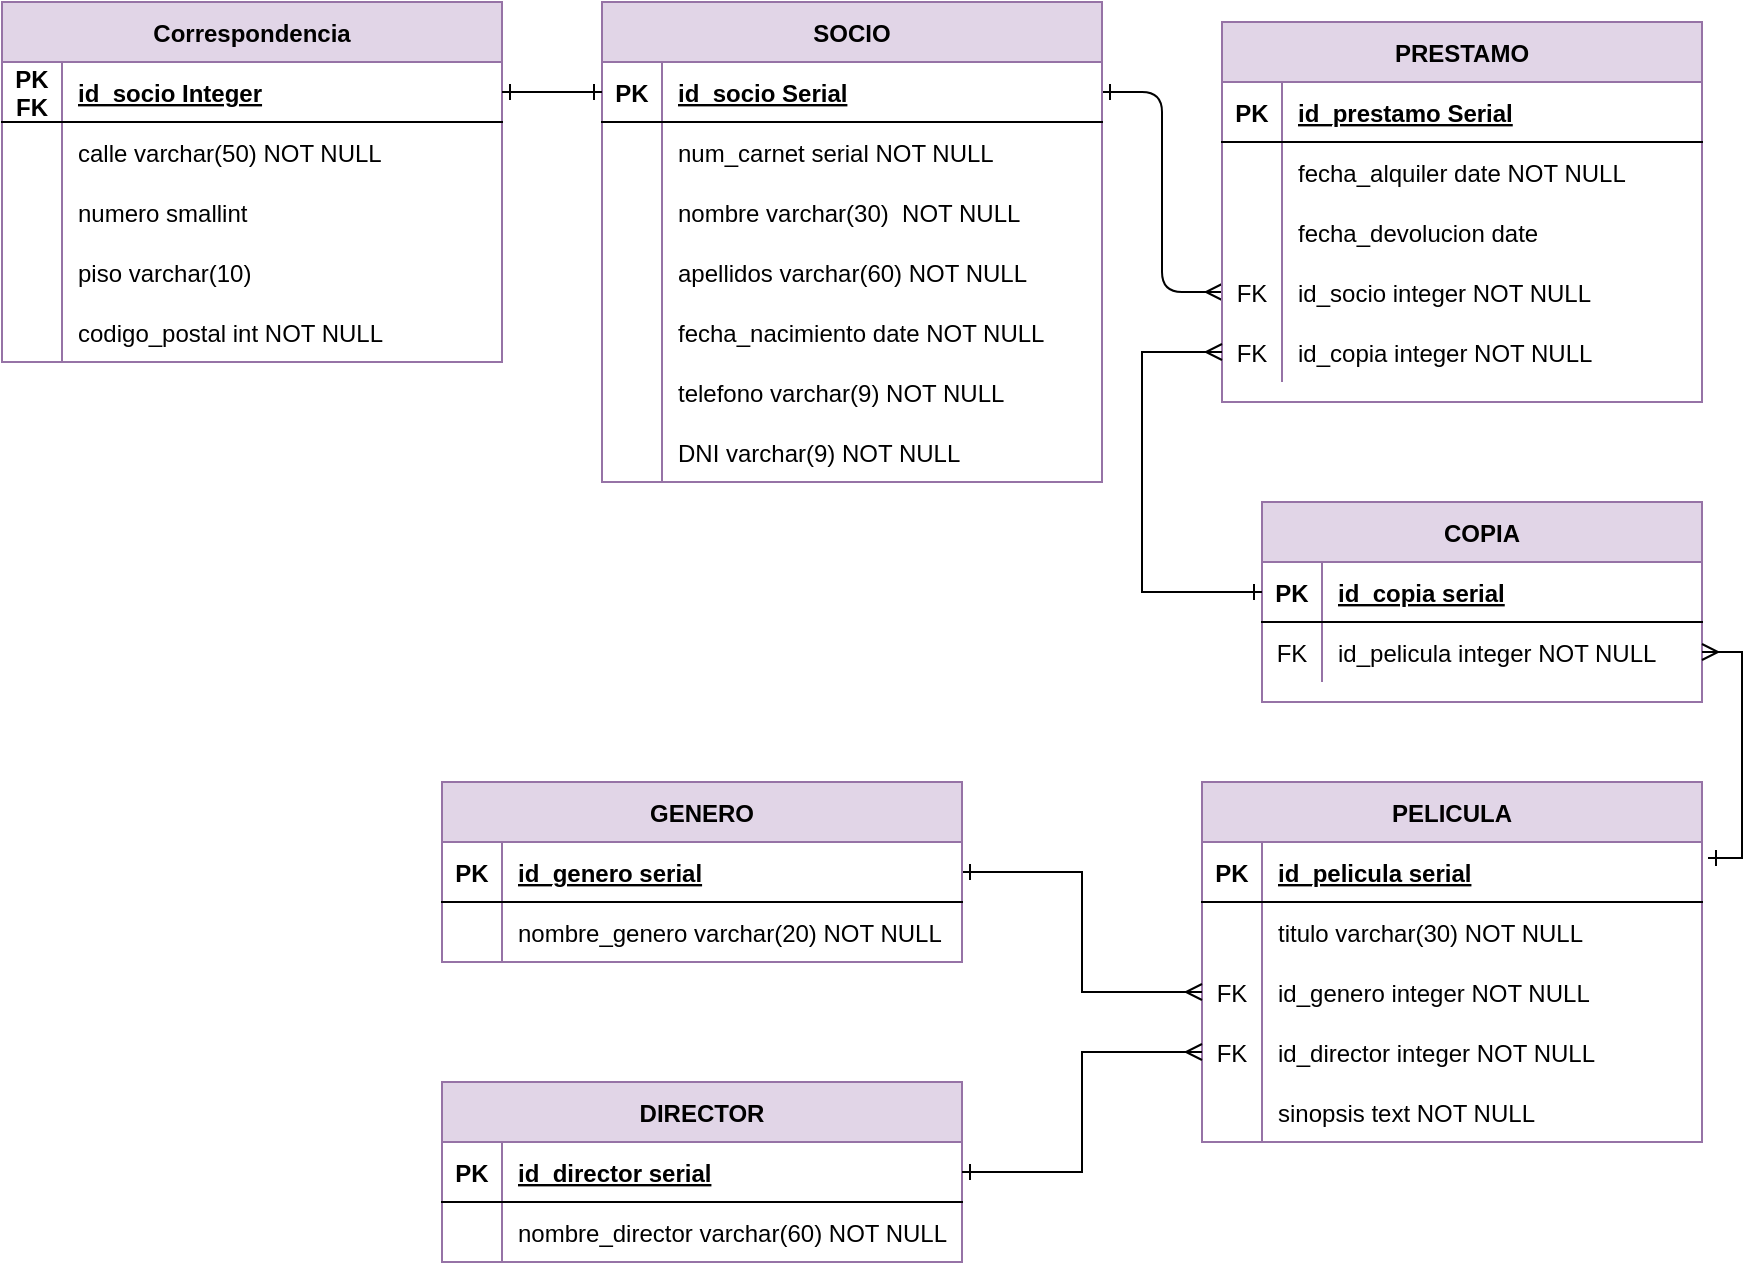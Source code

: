 <mxfile version="24.7.17">
  <diagram id="R2lEEEUBdFMjLlhIrx00" name="Page-1">
    <mxGraphModel dx="880" dy="434" grid="1" gridSize="10" guides="1" tooltips="1" connect="1" arrows="1" fold="1" page="1" pageScale="1" pageWidth="850" pageHeight="1100" math="0" shadow="0" extFonts="Permanent Marker^https://fonts.googleapis.com/css?family=Permanent+Marker">
      <root>
        <mxCell id="0" />
        <mxCell id="1" parent="0" />
        <mxCell id="C-vyLk0tnHw3VtMMgP7b-1" value="" style="edgeStyle=entityRelationEdgeStyle;endArrow=ERmany;startArrow=ERone;endFill=0;startFill=0;exitX=1;exitY=0.5;exitDx=0;exitDy=0;entryX=0;entryY=0.5;entryDx=0;entryDy=0;" parent="1" source="2Xu5eMz9RCIWUrWZiCx1-2" target="2Xu5eMz9RCIWUrWZiCx1-26" edge="1">
          <mxGeometry width="100" height="100" relative="1" as="geometry">
            <mxPoint x="310" y="190" as="sourcePoint" />
            <mxPoint x="410" y="220" as="targetPoint" />
          </mxGeometry>
        </mxCell>
        <mxCell id="C-vyLk0tnHw3VtMMgP7b-2" value="PRESTAMO" style="shape=table;startSize=30;container=1;collapsible=1;childLayout=tableLayout;fixedRows=1;rowLines=0;fontStyle=1;align=center;resizeLast=1;fillColor=#e1d5e7;strokeColor=#9673a6;" parent="1" vertex="1">
          <mxGeometry x="610" y="30" width="240" height="190" as="geometry" />
        </mxCell>
        <mxCell id="C-vyLk0tnHw3VtMMgP7b-3" value="" style="shape=partialRectangle;collapsible=0;dropTarget=0;pointerEvents=0;fillColor=none;points=[[0,0.5],[1,0.5]];portConstraint=eastwest;top=0;left=0;right=0;bottom=1;" parent="C-vyLk0tnHw3VtMMgP7b-2" vertex="1">
          <mxGeometry y="30" width="240" height="30" as="geometry" />
        </mxCell>
        <mxCell id="C-vyLk0tnHw3VtMMgP7b-4" value="PK" style="shape=partialRectangle;overflow=hidden;connectable=0;fillColor=none;top=0;left=0;bottom=0;right=0;fontStyle=1;" parent="C-vyLk0tnHw3VtMMgP7b-3" vertex="1">
          <mxGeometry width="30" height="30" as="geometry">
            <mxRectangle width="30" height="30" as="alternateBounds" />
          </mxGeometry>
        </mxCell>
        <mxCell id="C-vyLk0tnHw3VtMMgP7b-5" value="id_prestamo Serial" style="shape=partialRectangle;overflow=hidden;connectable=0;fillColor=none;top=0;left=0;bottom=0;right=0;align=left;spacingLeft=6;fontStyle=5;" parent="C-vyLk0tnHw3VtMMgP7b-3" vertex="1">
          <mxGeometry x="30" width="210" height="30" as="geometry">
            <mxRectangle width="210" height="30" as="alternateBounds" />
          </mxGeometry>
        </mxCell>
        <mxCell id="C-vyLk0tnHw3VtMMgP7b-6" value="" style="shape=partialRectangle;collapsible=0;dropTarget=0;pointerEvents=0;fillColor=none;points=[[0,0.5],[1,0.5]];portConstraint=eastwest;top=0;left=0;right=0;bottom=0;" parent="C-vyLk0tnHw3VtMMgP7b-2" vertex="1">
          <mxGeometry y="60" width="240" height="30" as="geometry" />
        </mxCell>
        <mxCell id="C-vyLk0tnHw3VtMMgP7b-7" value="" style="shape=partialRectangle;overflow=hidden;connectable=0;fillColor=none;top=0;left=0;bottom=0;right=0;" parent="C-vyLk0tnHw3VtMMgP7b-6" vertex="1">
          <mxGeometry width="30" height="30" as="geometry">
            <mxRectangle width="30" height="30" as="alternateBounds" />
          </mxGeometry>
        </mxCell>
        <mxCell id="C-vyLk0tnHw3VtMMgP7b-8" value="fecha_alquiler date NOT NULL" style="shape=partialRectangle;overflow=hidden;connectable=0;fillColor=none;top=0;left=0;bottom=0;right=0;align=left;spacingLeft=6;" parent="C-vyLk0tnHw3VtMMgP7b-6" vertex="1">
          <mxGeometry x="30" width="210" height="30" as="geometry">
            <mxRectangle width="210" height="30" as="alternateBounds" />
          </mxGeometry>
        </mxCell>
        <mxCell id="C-vyLk0tnHw3VtMMgP7b-9" value="" style="shape=partialRectangle;collapsible=0;dropTarget=0;pointerEvents=0;fillColor=none;points=[[0,0.5],[1,0.5]];portConstraint=eastwest;top=0;left=0;right=0;bottom=0;" parent="C-vyLk0tnHw3VtMMgP7b-2" vertex="1">
          <mxGeometry y="90" width="240" height="30" as="geometry" />
        </mxCell>
        <mxCell id="C-vyLk0tnHw3VtMMgP7b-10" value="" style="shape=partialRectangle;overflow=hidden;connectable=0;fillColor=none;top=0;left=0;bottom=0;right=0;" parent="C-vyLk0tnHw3VtMMgP7b-9" vertex="1">
          <mxGeometry width="30" height="30" as="geometry">
            <mxRectangle width="30" height="30" as="alternateBounds" />
          </mxGeometry>
        </mxCell>
        <mxCell id="C-vyLk0tnHw3VtMMgP7b-11" value="fecha_devolucion date " style="shape=partialRectangle;overflow=hidden;connectable=0;fillColor=none;top=0;left=0;bottom=0;right=0;align=left;spacingLeft=6;" parent="C-vyLk0tnHw3VtMMgP7b-9" vertex="1">
          <mxGeometry x="30" width="210" height="30" as="geometry">
            <mxRectangle width="210" height="30" as="alternateBounds" />
          </mxGeometry>
        </mxCell>
        <mxCell id="2Xu5eMz9RCIWUrWZiCx1-26" style="shape=partialRectangle;collapsible=0;dropTarget=0;pointerEvents=0;fillColor=none;points=[[0,0.5],[1,0.5]];portConstraint=eastwest;top=0;left=0;right=0;bottom=0;" parent="C-vyLk0tnHw3VtMMgP7b-2" vertex="1">
          <mxGeometry y="120" width="240" height="30" as="geometry" />
        </mxCell>
        <mxCell id="2Xu5eMz9RCIWUrWZiCx1-27" value="FK" style="shape=partialRectangle;overflow=hidden;connectable=0;fillColor=none;top=0;left=0;bottom=0;right=0;" parent="2Xu5eMz9RCIWUrWZiCx1-26" vertex="1">
          <mxGeometry width="30" height="30" as="geometry">
            <mxRectangle width="30" height="30" as="alternateBounds" />
          </mxGeometry>
        </mxCell>
        <mxCell id="2Xu5eMz9RCIWUrWZiCx1-28" value="id_socio integer NOT NULL" style="shape=partialRectangle;overflow=hidden;connectable=0;fillColor=none;top=0;left=0;bottom=0;right=0;align=left;spacingLeft=6;" parent="2Xu5eMz9RCIWUrWZiCx1-26" vertex="1">
          <mxGeometry x="30" width="210" height="30" as="geometry">
            <mxRectangle width="210" height="30" as="alternateBounds" />
          </mxGeometry>
        </mxCell>
        <mxCell id="2Xu5eMz9RCIWUrWZiCx1-29" style="shape=partialRectangle;collapsible=0;dropTarget=0;pointerEvents=0;fillColor=none;points=[[0,0.5],[1,0.5]];portConstraint=eastwest;top=0;left=0;right=0;bottom=0;" parent="C-vyLk0tnHw3VtMMgP7b-2" vertex="1">
          <mxGeometry y="150" width="240" height="30" as="geometry" />
        </mxCell>
        <mxCell id="2Xu5eMz9RCIWUrWZiCx1-30" value="FK" style="shape=partialRectangle;overflow=hidden;connectable=0;fillColor=none;top=0;left=0;bottom=0;right=0;" parent="2Xu5eMz9RCIWUrWZiCx1-29" vertex="1">
          <mxGeometry width="30" height="30" as="geometry">
            <mxRectangle width="30" height="30" as="alternateBounds" />
          </mxGeometry>
        </mxCell>
        <mxCell id="2Xu5eMz9RCIWUrWZiCx1-31" value="id_copia integer NOT NULL" style="shape=partialRectangle;overflow=hidden;connectable=0;fillColor=none;top=0;left=0;bottom=0;right=0;align=left;spacingLeft=6;" parent="2Xu5eMz9RCIWUrWZiCx1-29" vertex="1">
          <mxGeometry x="30" width="210" height="30" as="geometry">
            <mxRectangle width="210" height="30" as="alternateBounds" />
          </mxGeometry>
        </mxCell>
        <mxCell id="C-vyLk0tnHw3VtMMgP7b-13" value="COPIA" style="shape=table;startSize=30;container=1;collapsible=1;childLayout=tableLayout;fixedRows=1;rowLines=0;fontStyle=1;align=center;resizeLast=1;fillColor=#e1d5e7;strokeColor=#9673a6;" parent="1" vertex="1">
          <mxGeometry x="630" y="270" width="220" height="100" as="geometry" />
        </mxCell>
        <mxCell id="C-vyLk0tnHw3VtMMgP7b-14" value="" style="shape=partialRectangle;collapsible=0;dropTarget=0;pointerEvents=0;fillColor=none;points=[[0,0.5],[1,0.5]];portConstraint=eastwest;top=0;left=0;right=0;bottom=1;" parent="C-vyLk0tnHw3VtMMgP7b-13" vertex="1">
          <mxGeometry y="30" width="220" height="30" as="geometry" />
        </mxCell>
        <mxCell id="C-vyLk0tnHw3VtMMgP7b-15" value="PK" style="shape=partialRectangle;overflow=hidden;connectable=0;fillColor=none;top=0;left=0;bottom=0;right=0;fontStyle=1;" parent="C-vyLk0tnHw3VtMMgP7b-14" vertex="1">
          <mxGeometry width="30" height="30" as="geometry">
            <mxRectangle width="30" height="30" as="alternateBounds" />
          </mxGeometry>
        </mxCell>
        <mxCell id="C-vyLk0tnHw3VtMMgP7b-16" value="id_copia serial" style="shape=partialRectangle;overflow=hidden;connectable=0;fillColor=none;top=0;left=0;bottom=0;right=0;align=left;spacingLeft=6;fontStyle=5;" parent="C-vyLk0tnHw3VtMMgP7b-14" vertex="1">
          <mxGeometry x="30" width="190" height="30" as="geometry">
            <mxRectangle width="190" height="30" as="alternateBounds" />
          </mxGeometry>
        </mxCell>
        <mxCell id="C-vyLk0tnHw3VtMMgP7b-17" value="" style="shape=partialRectangle;collapsible=0;dropTarget=0;pointerEvents=0;fillColor=none;points=[[0,0.5],[1,0.5]];portConstraint=eastwest;top=0;left=0;right=0;bottom=0;" parent="C-vyLk0tnHw3VtMMgP7b-13" vertex="1">
          <mxGeometry y="60" width="220" height="30" as="geometry" />
        </mxCell>
        <mxCell id="C-vyLk0tnHw3VtMMgP7b-18" value="FK" style="shape=partialRectangle;overflow=hidden;connectable=0;fillColor=none;top=0;left=0;bottom=0;right=0;" parent="C-vyLk0tnHw3VtMMgP7b-17" vertex="1">
          <mxGeometry width="30" height="30" as="geometry">
            <mxRectangle width="30" height="30" as="alternateBounds" />
          </mxGeometry>
        </mxCell>
        <mxCell id="C-vyLk0tnHw3VtMMgP7b-19" value="id_pelicula integer NOT NULL" style="shape=partialRectangle;overflow=hidden;connectable=0;fillColor=none;top=0;left=0;bottom=0;right=0;align=left;spacingLeft=6;" parent="C-vyLk0tnHw3VtMMgP7b-17" vertex="1">
          <mxGeometry x="30" width="190" height="30" as="geometry">
            <mxRectangle width="190" height="30" as="alternateBounds" />
          </mxGeometry>
        </mxCell>
        <mxCell id="2Xu5eMz9RCIWUrWZiCx1-1" value="SOCIO" style="shape=table;startSize=30;container=1;collapsible=1;childLayout=tableLayout;fixedRows=1;rowLines=0;fontStyle=1;align=center;resizeLast=1;fillColor=#e1d5e7;strokeColor=#9673a6;" parent="1" vertex="1">
          <mxGeometry x="300" y="20" width="250" height="240" as="geometry" />
        </mxCell>
        <mxCell id="2Xu5eMz9RCIWUrWZiCx1-2" value="" style="shape=partialRectangle;collapsible=0;dropTarget=0;pointerEvents=0;fillColor=none;points=[[0,0.5],[1,0.5]];portConstraint=eastwest;top=0;left=0;right=0;bottom=1;" parent="2Xu5eMz9RCIWUrWZiCx1-1" vertex="1">
          <mxGeometry y="30" width="250" height="30" as="geometry" />
        </mxCell>
        <mxCell id="2Xu5eMz9RCIWUrWZiCx1-3" value="PK" style="shape=partialRectangle;overflow=hidden;connectable=0;fillColor=none;top=0;left=0;bottom=0;right=0;fontStyle=1;" parent="2Xu5eMz9RCIWUrWZiCx1-2" vertex="1">
          <mxGeometry width="30" height="30" as="geometry">
            <mxRectangle width="30" height="30" as="alternateBounds" />
          </mxGeometry>
        </mxCell>
        <mxCell id="2Xu5eMz9RCIWUrWZiCx1-4" value="id_socio Serial" style="shape=partialRectangle;overflow=hidden;connectable=0;fillColor=none;top=0;left=0;bottom=0;right=0;align=left;spacingLeft=6;fontStyle=5;" parent="2Xu5eMz9RCIWUrWZiCx1-2" vertex="1">
          <mxGeometry x="30" width="220" height="30" as="geometry">
            <mxRectangle width="220" height="30" as="alternateBounds" />
          </mxGeometry>
        </mxCell>
        <mxCell id="Kn3NXxTChgop86FyoB8y-30" style="shape=partialRectangle;collapsible=0;dropTarget=0;pointerEvents=0;fillColor=none;points=[[0,0.5],[1,0.5]];portConstraint=eastwest;top=0;left=0;right=0;bottom=0;" parent="2Xu5eMz9RCIWUrWZiCx1-1" vertex="1">
          <mxGeometry y="60" width="250" height="30" as="geometry" />
        </mxCell>
        <mxCell id="Kn3NXxTChgop86FyoB8y-31" style="shape=partialRectangle;overflow=hidden;connectable=0;fillColor=none;top=0;left=0;bottom=0;right=0;" parent="Kn3NXxTChgop86FyoB8y-30" vertex="1">
          <mxGeometry width="30" height="30" as="geometry">
            <mxRectangle width="30" height="30" as="alternateBounds" />
          </mxGeometry>
        </mxCell>
        <mxCell id="Kn3NXxTChgop86FyoB8y-32" value="num_carnet serial NOT NULL" style="shape=partialRectangle;overflow=hidden;connectable=0;fillColor=none;top=0;left=0;bottom=0;right=0;align=left;spacingLeft=6;" parent="Kn3NXxTChgop86FyoB8y-30" vertex="1">
          <mxGeometry x="30" width="220" height="30" as="geometry">
            <mxRectangle width="220" height="30" as="alternateBounds" />
          </mxGeometry>
        </mxCell>
        <mxCell id="2Xu5eMz9RCIWUrWZiCx1-8" value="" style="shape=partialRectangle;collapsible=0;dropTarget=0;pointerEvents=0;fillColor=none;points=[[0,0.5],[1,0.5]];portConstraint=eastwest;top=0;left=0;right=0;bottom=0;" parent="2Xu5eMz9RCIWUrWZiCx1-1" vertex="1">
          <mxGeometry y="90" width="250" height="30" as="geometry" />
        </mxCell>
        <mxCell id="2Xu5eMz9RCIWUrWZiCx1-9" value="" style="shape=partialRectangle;overflow=hidden;connectable=0;fillColor=none;top=0;left=0;bottom=0;right=0;" parent="2Xu5eMz9RCIWUrWZiCx1-8" vertex="1">
          <mxGeometry width="30" height="30" as="geometry">
            <mxRectangle width="30" height="30" as="alternateBounds" />
          </mxGeometry>
        </mxCell>
        <mxCell id="2Xu5eMz9RCIWUrWZiCx1-10" value="nombre varchar(30)  NOT NULL" style="shape=partialRectangle;overflow=hidden;connectable=0;fillColor=none;top=0;left=0;bottom=0;right=0;align=left;spacingLeft=6;" parent="2Xu5eMz9RCIWUrWZiCx1-8" vertex="1">
          <mxGeometry x="30" width="220" height="30" as="geometry">
            <mxRectangle width="220" height="30" as="alternateBounds" />
          </mxGeometry>
        </mxCell>
        <mxCell id="2Xu5eMz9RCIWUrWZiCx1-11" style="shape=partialRectangle;collapsible=0;dropTarget=0;pointerEvents=0;fillColor=none;points=[[0,0.5],[1,0.5]];portConstraint=eastwest;top=0;left=0;right=0;bottom=0;" parent="2Xu5eMz9RCIWUrWZiCx1-1" vertex="1">
          <mxGeometry y="120" width="250" height="30" as="geometry" />
        </mxCell>
        <mxCell id="2Xu5eMz9RCIWUrWZiCx1-12" style="shape=partialRectangle;overflow=hidden;connectable=0;fillColor=none;top=0;left=0;bottom=0;right=0;" parent="2Xu5eMz9RCIWUrWZiCx1-11" vertex="1">
          <mxGeometry width="30" height="30" as="geometry">
            <mxRectangle width="30" height="30" as="alternateBounds" />
          </mxGeometry>
        </mxCell>
        <mxCell id="2Xu5eMz9RCIWUrWZiCx1-13" value="apellidos varchar(60) NOT NULL" style="shape=partialRectangle;overflow=hidden;connectable=0;fillColor=none;top=0;left=0;bottom=0;right=0;align=left;spacingLeft=6;" parent="2Xu5eMz9RCIWUrWZiCx1-11" vertex="1">
          <mxGeometry x="30" width="220" height="30" as="geometry">
            <mxRectangle width="220" height="30" as="alternateBounds" />
          </mxGeometry>
        </mxCell>
        <mxCell id="2Xu5eMz9RCIWUrWZiCx1-17" style="shape=partialRectangle;collapsible=0;dropTarget=0;pointerEvents=0;fillColor=none;points=[[0,0.5],[1,0.5]];portConstraint=eastwest;top=0;left=0;right=0;bottom=0;" parent="2Xu5eMz9RCIWUrWZiCx1-1" vertex="1">
          <mxGeometry y="150" width="250" height="30" as="geometry" />
        </mxCell>
        <mxCell id="2Xu5eMz9RCIWUrWZiCx1-18" style="shape=partialRectangle;overflow=hidden;connectable=0;fillColor=none;top=0;left=0;bottom=0;right=0;" parent="2Xu5eMz9RCIWUrWZiCx1-17" vertex="1">
          <mxGeometry width="30" height="30" as="geometry">
            <mxRectangle width="30" height="30" as="alternateBounds" />
          </mxGeometry>
        </mxCell>
        <mxCell id="2Xu5eMz9RCIWUrWZiCx1-19" value="fecha_nacimiento date NOT NULL" style="shape=partialRectangle;overflow=hidden;connectable=0;fillColor=none;top=0;left=0;bottom=0;right=0;align=left;spacingLeft=6;" parent="2Xu5eMz9RCIWUrWZiCx1-17" vertex="1">
          <mxGeometry x="30" width="220" height="30" as="geometry">
            <mxRectangle width="220" height="30" as="alternateBounds" />
          </mxGeometry>
        </mxCell>
        <mxCell id="2Xu5eMz9RCIWUrWZiCx1-20" style="shape=partialRectangle;collapsible=0;dropTarget=0;pointerEvents=0;fillColor=none;points=[[0,0.5],[1,0.5]];portConstraint=eastwest;top=0;left=0;right=0;bottom=0;" parent="2Xu5eMz9RCIWUrWZiCx1-1" vertex="1">
          <mxGeometry y="180" width="250" height="30" as="geometry" />
        </mxCell>
        <mxCell id="2Xu5eMz9RCIWUrWZiCx1-21" style="shape=partialRectangle;overflow=hidden;connectable=0;fillColor=none;top=0;left=0;bottom=0;right=0;" parent="2Xu5eMz9RCIWUrWZiCx1-20" vertex="1">
          <mxGeometry width="30" height="30" as="geometry">
            <mxRectangle width="30" height="30" as="alternateBounds" />
          </mxGeometry>
        </mxCell>
        <mxCell id="2Xu5eMz9RCIWUrWZiCx1-22" value="telefono varchar(9) NOT NULL" style="shape=partialRectangle;overflow=hidden;connectable=0;fillColor=none;top=0;left=0;bottom=0;right=0;align=left;spacingLeft=6;" parent="2Xu5eMz9RCIWUrWZiCx1-20" vertex="1">
          <mxGeometry x="30" width="220" height="30" as="geometry">
            <mxRectangle width="220" height="30" as="alternateBounds" />
          </mxGeometry>
        </mxCell>
        <mxCell id="2Xu5eMz9RCIWUrWZiCx1-23" style="shape=partialRectangle;collapsible=0;dropTarget=0;pointerEvents=0;fillColor=none;points=[[0,0.5],[1,0.5]];portConstraint=eastwest;top=0;left=0;right=0;bottom=0;" parent="2Xu5eMz9RCIWUrWZiCx1-1" vertex="1">
          <mxGeometry y="210" width="250" height="30" as="geometry" />
        </mxCell>
        <mxCell id="2Xu5eMz9RCIWUrWZiCx1-24" style="shape=partialRectangle;overflow=hidden;connectable=0;fillColor=none;top=0;left=0;bottom=0;right=0;" parent="2Xu5eMz9RCIWUrWZiCx1-23" vertex="1">
          <mxGeometry width="30" height="30" as="geometry">
            <mxRectangle width="30" height="30" as="alternateBounds" />
          </mxGeometry>
        </mxCell>
        <mxCell id="2Xu5eMz9RCIWUrWZiCx1-25" value="DNI varchar(9) NOT NULL" style="shape=partialRectangle;overflow=hidden;connectable=0;fillColor=none;top=0;left=0;bottom=0;right=0;align=left;spacingLeft=6;" parent="2Xu5eMz9RCIWUrWZiCx1-23" vertex="1">
          <mxGeometry x="30" width="220" height="30" as="geometry">
            <mxRectangle width="220" height="30" as="alternateBounds" />
          </mxGeometry>
        </mxCell>
        <mxCell id="2Xu5eMz9RCIWUrWZiCx1-46" value="PELICULA" style="shape=table;startSize=30;container=1;collapsible=1;childLayout=tableLayout;fixedRows=1;rowLines=0;fontStyle=1;align=center;resizeLast=1;fillColor=#e1d5e7;strokeColor=#9673a6;" parent="1" vertex="1">
          <mxGeometry x="600" y="410" width="250" height="180" as="geometry" />
        </mxCell>
        <mxCell id="2Xu5eMz9RCIWUrWZiCx1-47" value="" style="shape=partialRectangle;collapsible=0;dropTarget=0;pointerEvents=0;fillColor=none;points=[[0,0.5],[1,0.5]];portConstraint=eastwest;top=0;left=0;right=0;bottom=1;" parent="2Xu5eMz9RCIWUrWZiCx1-46" vertex="1">
          <mxGeometry y="30" width="250" height="30" as="geometry" />
        </mxCell>
        <mxCell id="2Xu5eMz9RCIWUrWZiCx1-48" value="PK" style="shape=partialRectangle;overflow=hidden;connectable=0;fillColor=none;top=0;left=0;bottom=0;right=0;fontStyle=1;" parent="2Xu5eMz9RCIWUrWZiCx1-47" vertex="1">
          <mxGeometry width="30" height="30" as="geometry">
            <mxRectangle width="30" height="30" as="alternateBounds" />
          </mxGeometry>
        </mxCell>
        <mxCell id="2Xu5eMz9RCIWUrWZiCx1-49" value="id_pelicula serial" style="shape=partialRectangle;overflow=hidden;connectable=0;fillColor=none;top=0;left=0;bottom=0;right=0;align=left;spacingLeft=6;fontStyle=5;" parent="2Xu5eMz9RCIWUrWZiCx1-47" vertex="1">
          <mxGeometry x="30" width="220" height="30" as="geometry">
            <mxRectangle width="220" height="30" as="alternateBounds" />
          </mxGeometry>
        </mxCell>
        <mxCell id="2Xu5eMz9RCIWUrWZiCx1-50" value="" style="shape=partialRectangle;collapsible=0;dropTarget=0;pointerEvents=0;fillColor=none;points=[[0,0.5],[1,0.5]];portConstraint=eastwest;top=0;left=0;right=0;bottom=0;" parent="2Xu5eMz9RCIWUrWZiCx1-46" vertex="1">
          <mxGeometry y="60" width="250" height="30" as="geometry" />
        </mxCell>
        <mxCell id="2Xu5eMz9RCIWUrWZiCx1-51" value="" style="shape=partialRectangle;overflow=hidden;connectable=0;fillColor=none;top=0;left=0;bottom=0;right=0;" parent="2Xu5eMz9RCIWUrWZiCx1-50" vertex="1">
          <mxGeometry width="30" height="30" as="geometry">
            <mxRectangle width="30" height="30" as="alternateBounds" />
          </mxGeometry>
        </mxCell>
        <mxCell id="2Xu5eMz9RCIWUrWZiCx1-52" value="titulo varchar(30) NOT NULL" style="shape=partialRectangle;overflow=hidden;connectable=0;fillColor=none;top=0;left=0;bottom=0;right=0;align=left;spacingLeft=6;" parent="2Xu5eMz9RCIWUrWZiCx1-50" vertex="1">
          <mxGeometry x="30" width="220" height="30" as="geometry">
            <mxRectangle width="220" height="30" as="alternateBounds" />
          </mxGeometry>
        </mxCell>
        <mxCell id="2Xu5eMz9RCIWUrWZiCx1-53" style="shape=partialRectangle;collapsible=0;dropTarget=0;pointerEvents=0;fillColor=none;points=[[0,0.5],[1,0.5]];portConstraint=eastwest;top=0;left=0;right=0;bottom=0;" parent="2Xu5eMz9RCIWUrWZiCx1-46" vertex="1">
          <mxGeometry y="90" width="250" height="30" as="geometry" />
        </mxCell>
        <mxCell id="2Xu5eMz9RCIWUrWZiCx1-54" value="FK" style="shape=partialRectangle;overflow=hidden;connectable=0;fillColor=none;top=0;left=0;bottom=0;right=0;" parent="2Xu5eMz9RCIWUrWZiCx1-53" vertex="1">
          <mxGeometry width="30" height="30" as="geometry">
            <mxRectangle width="30" height="30" as="alternateBounds" />
          </mxGeometry>
        </mxCell>
        <mxCell id="2Xu5eMz9RCIWUrWZiCx1-55" value="id_genero integer NOT NULL" style="shape=partialRectangle;overflow=hidden;connectable=0;fillColor=none;top=0;left=0;bottom=0;right=0;align=left;spacingLeft=6;" parent="2Xu5eMz9RCIWUrWZiCx1-53" vertex="1">
          <mxGeometry x="30" width="220" height="30" as="geometry">
            <mxRectangle width="220" height="30" as="alternateBounds" />
          </mxGeometry>
        </mxCell>
        <mxCell id="2Xu5eMz9RCIWUrWZiCx1-56" style="shape=partialRectangle;collapsible=0;dropTarget=0;pointerEvents=0;fillColor=none;points=[[0,0.5],[1,0.5]];portConstraint=eastwest;top=0;left=0;right=0;bottom=0;" parent="2Xu5eMz9RCIWUrWZiCx1-46" vertex="1">
          <mxGeometry y="120" width="250" height="30" as="geometry" />
        </mxCell>
        <mxCell id="2Xu5eMz9RCIWUrWZiCx1-57" value="FK" style="shape=partialRectangle;overflow=hidden;connectable=0;fillColor=none;top=0;left=0;bottom=0;right=0;" parent="2Xu5eMz9RCIWUrWZiCx1-56" vertex="1">
          <mxGeometry width="30" height="30" as="geometry">
            <mxRectangle width="30" height="30" as="alternateBounds" />
          </mxGeometry>
        </mxCell>
        <mxCell id="2Xu5eMz9RCIWUrWZiCx1-58" value="id_director integer NOT NULL" style="shape=partialRectangle;overflow=hidden;connectable=0;fillColor=none;top=0;left=0;bottom=0;right=0;align=left;spacingLeft=6;" parent="2Xu5eMz9RCIWUrWZiCx1-56" vertex="1">
          <mxGeometry x="30" width="220" height="30" as="geometry">
            <mxRectangle width="220" height="30" as="alternateBounds" />
          </mxGeometry>
        </mxCell>
        <mxCell id="2Xu5eMz9RCIWUrWZiCx1-59" style="shape=partialRectangle;collapsible=0;dropTarget=0;pointerEvents=0;fillColor=none;points=[[0,0.5],[1,0.5]];portConstraint=eastwest;top=0;left=0;right=0;bottom=0;" parent="2Xu5eMz9RCIWUrWZiCx1-46" vertex="1">
          <mxGeometry y="150" width="250" height="30" as="geometry" />
        </mxCell>
        <mxCell id="2Xu5eMz9RCIWUrWZiCx1-60" style="shape=partialRectangle;overflow=hidden;connectable=0;fillColor=none;top=0;left=0;bottom=0;right=0;" parent="2Xu5eMz9RCIWUrWZiCx1-59" vertex="1">
          <mxGeometry width="30" height="30" as="geometry">
            <mxRectangle width="30" height="30" as="alternateBounds" />
          </mxGeometry>
        </mxCell>
        <mxCell id="2Xu5eMz9RCIWUrWZiCx1-61" value="sinopsis text NOT NULL" style="shape=partialRectangle;overflow=hidden;connectable=0;fillColor=none;top=0;left=0;bottom=0;right=0;align=left;spacingLeft=6;" parent="2Xu5eMz9RCIWUrWZiCx1-59" vertex="1">
          <mxGeometry x="30" width="220" height="30" as="geometry">
            <mxRectangle width="220" height="30" as="alternateBounds" />
          </mxGeometry>
        </mxCell>
        <mxCell id="2Xu5eMz9RCIWUrWZiCx1-69" style="edgeStyle=orthogonalEdgeStyle;rounded=0;orthogonalLoop=1;jettySize=auto;html=1;startArrow=ERone;startFill=0;endArrow=ERmany;endFill=0;entryX=1;entryY=0.5;entryDx=0;entryDy=0;exitX=1.012;exitY=0.267;exitDx=0;exitDy=0;exitPerimeter=0;" parent="1" source="2Xu5eMz9RCIWUrWZiCx1-47" target="C-vyLk0tnHw3VtMMgP7b-17" edge="1">
          <mxGeometry relative="1" as="geometry">
            <mxPoint x="610" y="210" as="sourcePoint" />
            <mxPoint x="630" y="180" as="targetPoint" />
          </mxGeometry>
        </mxCell>
        <mxCell id="2Xu5eMz9RCIWUrWZiCx1-70" value="Correspondencia" style="shape=table;startSize=30;container=1;collapsible=1;childLayout=tableLayout;fixedRows=1;rowLines=0;fontStyle=1;align=center;resizeLast=1;fillColor=#e1d5e7;strokeColor=#9673a6;" parent="1" vertex="1">
          <mxGeometry y="20" width="250" height="180" as="geometry" />
        </mxCell>
        <mxCell id="2Xu5eMz9RCIWUrWZiCx1-71" value="" style="shape=partialRectangle;collapsible=0;dropTarget=0;pointerEvents=0;fillColor=none;points=[[0,0.5],[1,0.5]];portConstraint=eastwest;top=0;left=0;right=0;bottom=1;" parent="2Xu5eMz9RCIWUrWZiCx1-70" vertex="1">
          <mxGeometry y="30" width="250" height="30" as="geometry" />
        </mxCell>
        <mxCell id="2Xu5eMz9RCIWUrWZiCx1-72" value="PK&#xa;FK" style="shape=partialRectangle;overflow=hidden;connectable=0;fillColor=none;top=0;left=0;bottom=0;right=0;fontStyle=1;" parent="2Xu5eMz9RCIWUrWZiCx1-71" vertex="1">
          <mxGeometry width="30" height="30" as="geometry">
            <mxRectangle width="30" height="30" as="alternateBounds" />
          </mxGeometry>
        </mxCell>
        <mxCell id="2Xu5eMz9RCIWUrWZiCx1-73" value="id_socio Integer" style="shape=partialRectangle;overflow=hidden;connectable=0;fillColor=none;top=0;left=0;bottom=0;right=0;align=left;spacingLeft=6;fontStyle=5;" parent="2Xu5eMz9RCIWUrWZiCx1-71" vertex="1">
          <mxGeometry x="30" width="220" height="30" as="geometry">
            <mxRectangle width="220" height="30" as="alternateBounds" />
          </mxGeometry>
        </mxCell>
        <mxCell id="2Xu5eMz9RCIWUrWZiCx1-74" value="" style="shape=partialRectangle;collapsible=0;dropTarget=0;pointerEvents=0;fillColor=none;points=[[0,0.5],[1,0.5]];portConstraint=eastwest;top=0;left=0;right=0;bottom=0;" parent="2Xu5eMz9RCIWUrWZiCx1-70" vertex="1">
          <mxGeometry y="60" width="250" height="30" as="geometry" />
        </mxCell>
        <mxCell id="2Xu5eMz9RCIWUrWZiCx1-75" value="" style="shape=partialRectangle;overflow=hidden;connectable=0;fillColor=none;top=0;left=0;bottom=0;right=0;" parent="2Xu5eMz9RCIWUrWZiCx1-74" vertex="1">
          <mxGeometry width="30" height="30" as="geometry">
            <mxRectangle width="30" height="30" as="alternateBounds" />
          </mxGeometry>
        </mxCell>
        <mxCell id="2Xu5eMz9RCIWUrWZiCx1-76" value="calle varchar(50) NOT NULL" style="shape=partialRectangle;overflow=hidden;connectable=0;fillColor=none;top=0;left=0;bottom=0;right=0;align=left;spacingLeft=6;" parent="2Xu5eMz9RCIWUrWZiCx1-74" vertex="1">
          <mxGeometry x="30" width="220" height="30" as="geometry">
            <mxRectangle width="220" height="30" as="alternateBounds" />
          </mxGeometry>
        </mxCell>
        <mxCell id="2Xu5eMz9RCIWUrWZiCx1-80" style="shape=partialRectangle;collapsible=0;dropTarget=0;pointerEvents=0;fillColor=none;points=[[0,0.5],[1,0.5]];portConstraint=eastwest;top=0;left=0;right=0;bottom=0;" parent="2Xu5eMz9RCIWUrWZiCx1-70" vertex="1">
          <mxGeometry y="90" width="250" height="30" as="geometry" />
        </mxCell>
        <mxCell id="2Xu5eMz9RCIWUrWZiCx1-81" style="shape=partialRectangle;overflow=hidden;connectable=0;fillColor=none;top=0;left=0;bottom=0;right=0;" parent="2Xu5eMz9RCIWUrWZiCx1-80" vertex="1">
          <mxGeometry width="30" height="30" as="geometry">
            <mxRectangle width="30" height="30" as="alternateBounds" />
          </mxGeometry>
        </mxCell>
        <mxCell id="2Xu5eMz9RCIWUrWZiCx1-82" value="numero smallint" style="shape=partialRectangle;overflow=hidden;connectable=0;fillColor=none;top=0;left=0;bottom=0;right=0;align=left;spacingLeft=6;" parent="2Xu5eMz9RCIWUrWZiCx1-80" vertex="1">
          <mxGeometry x="30" width="220" height="30" as="geometry">
            <mxRectangle width="220" height="30" as="alternateBounds" />
          </mxGeometry>
        </mxCell>
        <mxCell id="2Xu5eMz9RCIWUrWZiCx1-83" style="shape=partialRectangle;collapsible=0;dropTarget=0;pointerEvents=0;fillColor=none;points=[[0,0.5],[1,0.5]];portConstraint=eastwest;top=0;left=0;right=0;bottom=0;" parent="2Xu5eMz9RCIWUrWZiCx1-70" vertex="1">
          <mxGeometry y="120" width="250" height="30" as="geometry" />
        </mxCell>
        <mxCell id="2Xu5eMz9RCIWUrWZiCx1-84" style="shape=partialRectangle;overflow=hidden;connectable=0;fillColor=none;top=0;left=0;bottom=0;right=0;" parent="2Xu5eMz9RCIWUrWZiCx1-83" vertex="1">
          <mxGeometry width="30" height="30" as="geometry">
            <mxRectangle width="30" height="30" as="alternateBounds" />
          </mxGeometry>
        </mxCell>
        <mxCell id="2Xu5eMz9RCIWUrWZiCx1-85" value="piso varchar(10)" style="shape=partialRectangle;overflow=hidden;connectable=0;fillColor=none;top=0;left=0;bottom=0;right=0;align=left;spacingLeft=6;" parent="2Xu5eMz9RCIWUrWZiCx1-83" vertex="1">
          <mxGeometry x="30" width="220" height="30" as="geometry">
            <mxRectangle width="220" height="30" as="alternateBounds" />
          </mxGeometry>
        </mxCell>
        <mxCell id="2Xu5eMz9RCIWUrWZiCx1-86" style="shape=partialRectangle;collapsible=0;dropTarget=0;pointerEvents=0;fillColor=none;points=[[0,0.5],[1,0.5]];portConstraint=eastwest;top=0;left=0;right=0;bottom=0;" parent="2Xu5eMz9RCIWUrWZiCx1-70" vertex="1">
          <mxGeometry y="150" width="250" height="30" as="geometry" />
        </mxCell>
        <mxCell id="2Xu5eMz9RCIWUrWZiCx1-87" style="shape=partialRectangle;overflow=hidden;connectable=0;fillColor=none;top=0;left=0;bottom=0;right=0;" parent="2Xu5eMz9RCIWUrWZiCx1-86" vertex="1">
          <mxGeometry width="30" height="30" as="geometry">
            <mxRectangle width="30" height="30" as="alternateBounds" />
          </mxGeometry>
        </mxCell>
        <mxCell id="2Xu5eMz9RCIWUrWZiCx1-88" value="codigo_postal int NOT NULL" style="shape=partialRectangle;overflow=hidden;connectable=0;fillColor=none;top=0;left=0;bottom=0;right=0;align=left;spacingLeft=6;" parent="2Xu5eMz9RCIWUrWZiCx1-86" vertex="1">
          <mxGeometry x="30" width="220" height="30" as="geometry">
            <mxRectangle width="220" height="30" as="alternateBounds" />
          </mxGeometry>
        </mxCell>
        <mxCell id="2Xu5eMz9RCIWUrWZiCx1-89" style="edgeStyle=orthogonalEdgeStyle;rounded=0;orthogonalLoop=1;jettySize=auto;html=1;exitX=0;exitY=0.5;exitDx=0;exitDy=0;startArrow=ERone;startFill=0;endArrow=ERone;endFill=0;entryX=1;entryY=0.25;entryDx=0;entryDy=0;" parent="1" source="2Xu5eMz9RCIWUrWZiCx1-2" target="2Xu5eMz9RCIWUrWZiCx1-70" edge="1">
          <mxGeometry relative="1" as="geometry">
            <mxPoint x="20" y="120" as="sourcePoint" />
            <mxPoint x="20" y="360" as="targetPoint" />
          </mxGeometry>
        </mxCell>
        <mxCell id="Kn3NXxTChgop86FyoB8y-10" style="edgeStyle=orthogonalEdgeStyle;rounded=0;orthogonalLoop=1;jettySize=auto;html=1;entryX=0;entryY=0.5;entryDx=0;entryDy=0;startArrow=ERone;startFill=0;endArrow=ERmany;endFill=0;" parent="1" source="Kn3NXxTChgop86FyoB8y-3" target="2Xu5eMz9RCIWUrWZiCx1-53" edge="1">
          <mxGeometry relative="1" as="geometry" />
        </mxCell>
        <mxCell id="Kn3NXxTChgop86FyoB8y-3" value="GENERO" style="shape=table;startSize=30;container=1;collapsible=1;childLayout=tableLayout;fixedRows=1;rowLines=0;fontStyle=1;align=center;resizeLast=1;fillColor=#e1d5e7;strokeColor=#9673a6;" parent="1" vertex="1">
          <mxGeometry x="220" y="410" width="260" height="90" as="geometry" />
        </mxCell>
        <mxCell id="Kn3NXxTChgop86FyoB8y-4" value="" style="shape=partialRectangle;collapsible=0;dropTarget=0;pointerEvents=0;fillColor=none;points=[[0,0.5],[1,0.5]];portConstraint=eastwest;top=0;left=0;right=0;bottom=1;" parent="Kn3NXxTChgop86FyoB8y-3" vertex="1">
          <mxGeometry y="30" width="260" height="30" as="geometry" />
        </mxCell>
        <mxCell id="Kn3NXxTChgop86FyoB8y-5" value="PK" style="shape=partialRectangle;overflow=hidden;connectable=0;fillColor=none;top=0;left=0;bottom=0;right=0;fontStyle=1;" parent="Kn3NXxTChgop86FyoB8y-4" vertex="1">
          <mxGeometry width="30" height="30" as="geometry">
            <mxRectangle width="30" height="30" as="alternateBounds" />
          </mxGeometry>
        </mxCell>
        <mxCell id="Kn3NXxTChgop86FyoB8y-6" value="id_genero serial" style="shape=partialRectangle;overflow=hidden;connectable=0;fillColor=none;top=0;left=0;bottom=0;right=0;align=left;spacingLeft=6;fontStyle=5;" parent="Kn3NXxTChgop86FyoB8y-4" vertex="1">
          <mxGeometry x="30" width="230" height="30" as="geometry">
            <mxRectangle width="230" height="30" as="alternateBounds" />
          </mxGeometry>
        </mxCell>
        <mxCell id="Kn3NXxTChgop86FyoB8y-7" value="" style="shape=partialRectangle;collapsible=0;dropTarget=0;pointerEvents=0;fillColor=none;points=[[0,0.5],[1,0.5]];portConstraint=eastwest;top=0;left=0;right=0;bottom=0;" parent="Kn3NXxTChgop86FyoB8y-3" vertex="1">
          <mxGeometry y="60" width="260" height="30" as="geometry" />
        </mxCell>
        <mxCell id="Kn3NXxTChgop86FyoB8y-8" value="" style="shape=partialRectangle;overflow=hidden;connectable=0;fillColor=none;top=0;left=0;bottom=0;right=0;" parent="Kn3NXxTChgop86FyoB8y-7" vertex="1">
          <mxGeometry width="30" height="30" as="geometry">
            <mxRectangle width="30" height="30" as="alternateBounds" />
          </mxGeometry>
        </mxCell>
        <mxCell id="Kn3NXxTChgop86FyoB8y-9" value="nombre_genero varchar(20) NOT NULL" style="shape=partialRectangle;overflow=hidden;connectable=0;fillColor=none;top=0;left=0;bottom=0;right=0;align=left;spacingLeft=6;" parent="Kn3NXxTChgop86FyoB8y-7" vertex="1">
          <mxGeometry x="30" width="230" height="30" as="geometry">
            <mxRectangle width="230" height="30" as="alternateBounds" />
          </mxGeometry>
        </mxCell>
        <mxCell id="Kn3NXxTChgop86FyoB8y-11" value="DIRECTOR" style="shape=table;startSize=30;container=1;collapsible=1;childLayout=tableLayout;fixedRows=1;rowLines=0;fontStyle=1;align=center;resizeLast=1;fillColor=#e1d5e7;strokeColor=#9673a6;" parent="1" vertex="1">
          <mxGeometry x="220" y="560" width="260" height="90" as="geometry" />
        </mxCell>
        <mxCell id="Kn3NXxTChgop86FyoB8y-12" value="" style="shape=partialRectangle;collapsible=0;dropTarget=0;pointerEvents=0;fillColor=none;points=[[0,0.5],[1,0.5]];portConstraint=eastwest;top=0;left=0;right=0;bottom=1;" parent="Kn3NXxTChgop86FyoB8y-11" vertex="1">
          <mxGeometry y="30" width="260" height="30" as="geometry" />
        </mxCell>
        <mxCell id="Kn3NXxTChgop86FyoB8y-13" value="PK" style="shape=partialRectangle;overflow=hidden;connectable=0;fillColor=none;top=0;left=0;bottom=0;right=0;fontStyle=1;" parent="Kn3NXxTChgop86FyoB8y-12" vertex="1">
          <mxGeometry width="30" height="30" as="geometry">
            <mxRectangle width="30" height="30" as="alternateBounds" />
          </mxGeometry>
        </mxCell>
        <mxCell id="Kn3NXxTChgop86FyoB8y-14" value="id_director serial" style="shape=partialRectangle;overflow=hidden;connectable=0;fillColor=none;top=0;left=0;bottom=0;right=0;align=left;spacingLeft=6;fontStyle=5;" parent="Kn3NXxTChgop86FyoB8y-12" vertex="1">
          <mxGeometry x="30" width="230" height="30" as="geometry">
            <mxRectangle width="230" height="30" as="alternateBounds" />
          </mxGeometry>
        </mxCell>
        <mxCell id="Kn3NXxTChgop86FyoB8y-15" value="" style="shape=partialRectangle;collapsible=0;dropTarget=0;pointerEvents=0;fillColor=none;points=[[0,0.5],[1,0.5]];portConstraint=eastwest;top=0;left=0;right=0;bottom=0;" parent="Kn3NXxTChgop86FyoB8y-11" vertex="1">
          <mxGeometry y="60" width="260" height="30" as="geometry" />
        </mxCell>
        <mxCell id="Kn3NXxTChgop86FyoB8y-16" value="" style="shape=partialRectangle;overflow=hidden;connectable=0;fillColor=none;top=0;left=0;bottom=0;right=0;" parent="Kn3NXxTChgop86FyoB8y-15" vertex="1">
          <mxGeometry width="30" height="30" as="geometry">
            <mxRectangle width="30" height="30" as="alternateBounds" />
          </mxGeometry>
        </mxCell>
        <mxCell id="Kn3NXxTChgop86FyoB8y-17" value="nombre_director varchar(60) NOT NULL" style="shape=partialRectangle;overflow=hidden;connectable=0;fillColor=none;top=0;left=0;bottom=0;right=0;align=left;spacingLeft=6;" parent="Kn3NXxTChgop86FyoB8y-15" vertex="1">
          <mxGeometry x="30" width="230" height="30" as="geometry">
            <mxRectangle width="230" height="30" as="alternateBounds" />
          </mxGeometry>
        </mxCell>
        <mxCell id="Kn3NXxTChgop86FyoB8y-23" style="edgeStyle=orthogonalEdgeStyle;rounded=0;orthogonalLoop=1;jettySize=auto;html=1;startArrow=ERone;startFill=0;endArrow=ERmany;endFill=0;" parent="1" source="Kn3NXxTChgop86FyoB8y-12" target="2Xu5eMz9RCIWUrWZiCx1-56" edge="1">
          <mxGeometry relative="1" as="geometry" />
        </mxCell>
        <mxCell id="uJ11OTGdGIp78b8SCNzR-1" style="edgeStyle=orthogonalEdgeStyle;rounded=0;orthogonalLoop=1;jettySize=auto;html=1;entryX=0;entryY=0.5;entryDx=0;entryDy=0;startArrow=ERone;startFill=0;endArrow=ERmany;endFill=0;" parent="1" source="C-vyLk0tnHw3VtMMgP7b-14" target="2Xu5eMz9RCIWUrWZiCx1-29" edge="1">
          <mxGeometry relative="1" as="geometry">
            <Array as="points">
              <mxPoint x="570" y="315" />
              <mxPoint x="570" y="195" />
            </Array>
          </mxGeometry>
        </mxCell>
      </root>
    </mxGraphModel>
  </diagram>
</mxfile>
